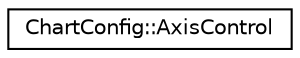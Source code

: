 digraph "Graphical Class Hierarchy"
{
 // LATEX_PDF_SIZE
  edge [fontname="Helvetica",fontsize="10",labelfontname="Helvetica",labelfontsize="10"];
  node [fontname="Helvetica",fontsize="10",shape=record];
  rankdir="LR";
  Node0 [label="ChartConfig::AxisControl",height=0.2,width=0.4,color="black", fillcolor="white", style="filled",URL="$structChartConfig_1_1AxisControl.html",tooltip="Struct that holds the controls for one axis."];
}
